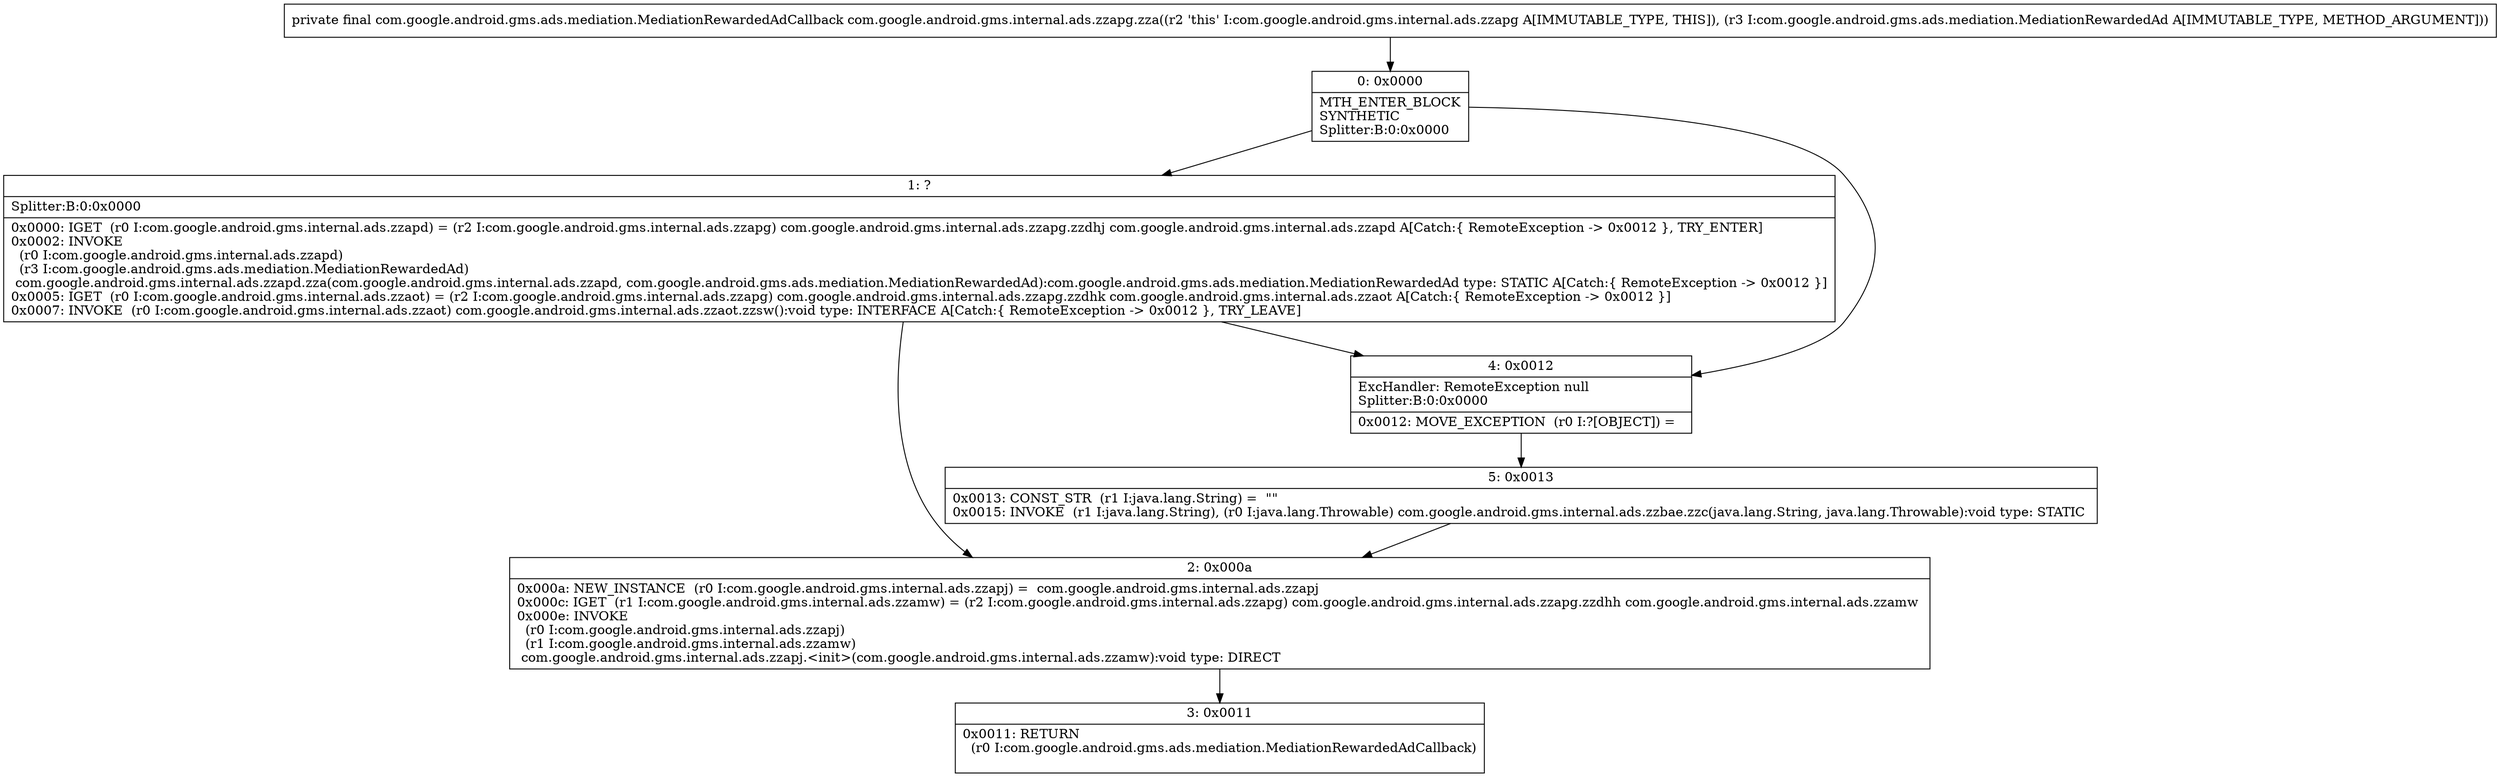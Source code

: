 digraph "CFG forcom.google.android.gms.internal.ads.zzapg.zza(Lcom\/google\/android\/gms\/ads\/mediation\/MediationRewardedAd;)Lcom\/google\/android\/gms\/ads\/mediation\/MediationRewardedAdCallback;" {
Node_0 [shape=record,label="{0\:\ 0x0000|MTH_ENTER_BLOCK\lSYNTHETIC\lSplitter:B:0:0x0000\l}"];
Node_1 [shape=record,label="{1\:\ ?|Splitter:B:0:0x0000\l|0x0000: IGET  (r0 I:com.google.android.gms.internal.ads.zzapd) = (r2 I:com.google.android.gms.internal.ads.zzapg) com.google.android.gms.internal.ads.zzapg.zzdhj com.google.android.gms.internal.ads.zzapd A[Catch:\{ RemoteException \-\> 0x0012 \}, TRY_ENTER]\l0x0002: INVOKE  \l  (r0 I:com.google.android.gms.internal.ads.zzapd)\l  (r3 I:com.google.android.gms.ads.mediation.MediationRewardedAd)\l com.google.android.gms.internal.ads.zzapd.zza(com.google.android.gms.internal.ads.zzapd, com.google.android.gms.ads.mediation.MediationRewardedAd):com.google.android.gms.ads.mediation.MediationRewardedAd type: STATIC A[Catch:\{ RemoteException \-\> 0x0012 \}]\l0x0005: IGET  (r0 I:com.google.android.gms.internal.ads.zzaot) = (r2 I:com.google.android.gms.internal.ads.zzapg) com.google.android.gms.internal.ads.zzapg.zzdhk com.google.android.gms.internal.ads.zzaot A[Catch:\{ RemoteException \-\> 0x0012 \}]\l0x0007: INVOKE  (r0 I:com.google.android.gms.internal.ads.zzaot) com.google.android.gms.internal.ads.zzaot.zzsw():void type: INTERFACE A[Catch:\{ RemoteException \-\> 0x0012 \}, TRY_LEAVE]\l}"];
Node_2 [shape=record,label="{2\:\ 0x000a|0x000a: NEW_INSTANCE  (r0 I:com.google.android.gms.internal.ads.zzapj) =  com.google.android.gms.internal.ads.zzapj \l0x000c: IGET  (r1 I:com.google.android.gms.internal.ads.zzamw) = (r2 I:com.google.android.gms.internal.ads.zzapg) com.google.android.gms.internal.ads.zzapg.zzdhh com.google.android.gms.internal.ads.zzamw \l0x000e: INVOKE  \l  (r0 I:com.google.android.gms.internal.ads.zzapj)\l  (r1 I:com.google.android.gms.internal.ads.zzamw)\l com.google.android.gms.internal.ads.zzapj.\<init\>(com.google.android.gms.internal.ads.zzamw):void type: DIRECT \l}"];
Node_3 [shape=record,label="{3\:\ 0x0011|0x0011: RETURN  \l  (r0 I:com.google.android.gms.ads.mediation.MediationRewardedAdCallback)\l \l}"];
Node_4 [shape=record,label="{4\:\ 0x0012|ExcHandler: RemoteException null\lSplitter:B:0:0x0000\l|0x0012: MOVE_EXCEPTION  (r0 I:?[OBJECT]) =  \l}"];
Node_5 [shape=record,label="{5\:\ 0x0013|0x0013: CONST_STR  (r1 I:java.lang.String) =  \"\" \l0x0015: INVOKE  (r1 I:java.lang.String), (r0 I:java.lang.Throwable) com.google.android.gms.internal.ads.zzbae.zzc(java.lang.String, java.lang.Throwable):void type: STATIC \l}"];
MethodNode[shape=record,label="{private final com.google.android.gms.ads.mediation.MediationRewardedAdCallback com.google.android.gms.internal.ads.zzapg.zza((r2 'this' I:com.google.android.gms.internal.ads.zzapg A[IMMUTABLE_TYPE, THIS]), (r3 I:com.google.android.gms.ads.mediation.MediationRewardedAd A[IMMUTABLE_TYPE, METHOD_ARGUMENT])) }"];
MethodNode -> Node_0;
Node_0 -> Node_1;
Node_0 -> Node_4;
Node_1 -> Node_2;
Node_1 -> Node_4;
Node_2 -> Node_3;
Node_4 -> Node_5;
Node_5 -> Node_2;
}

